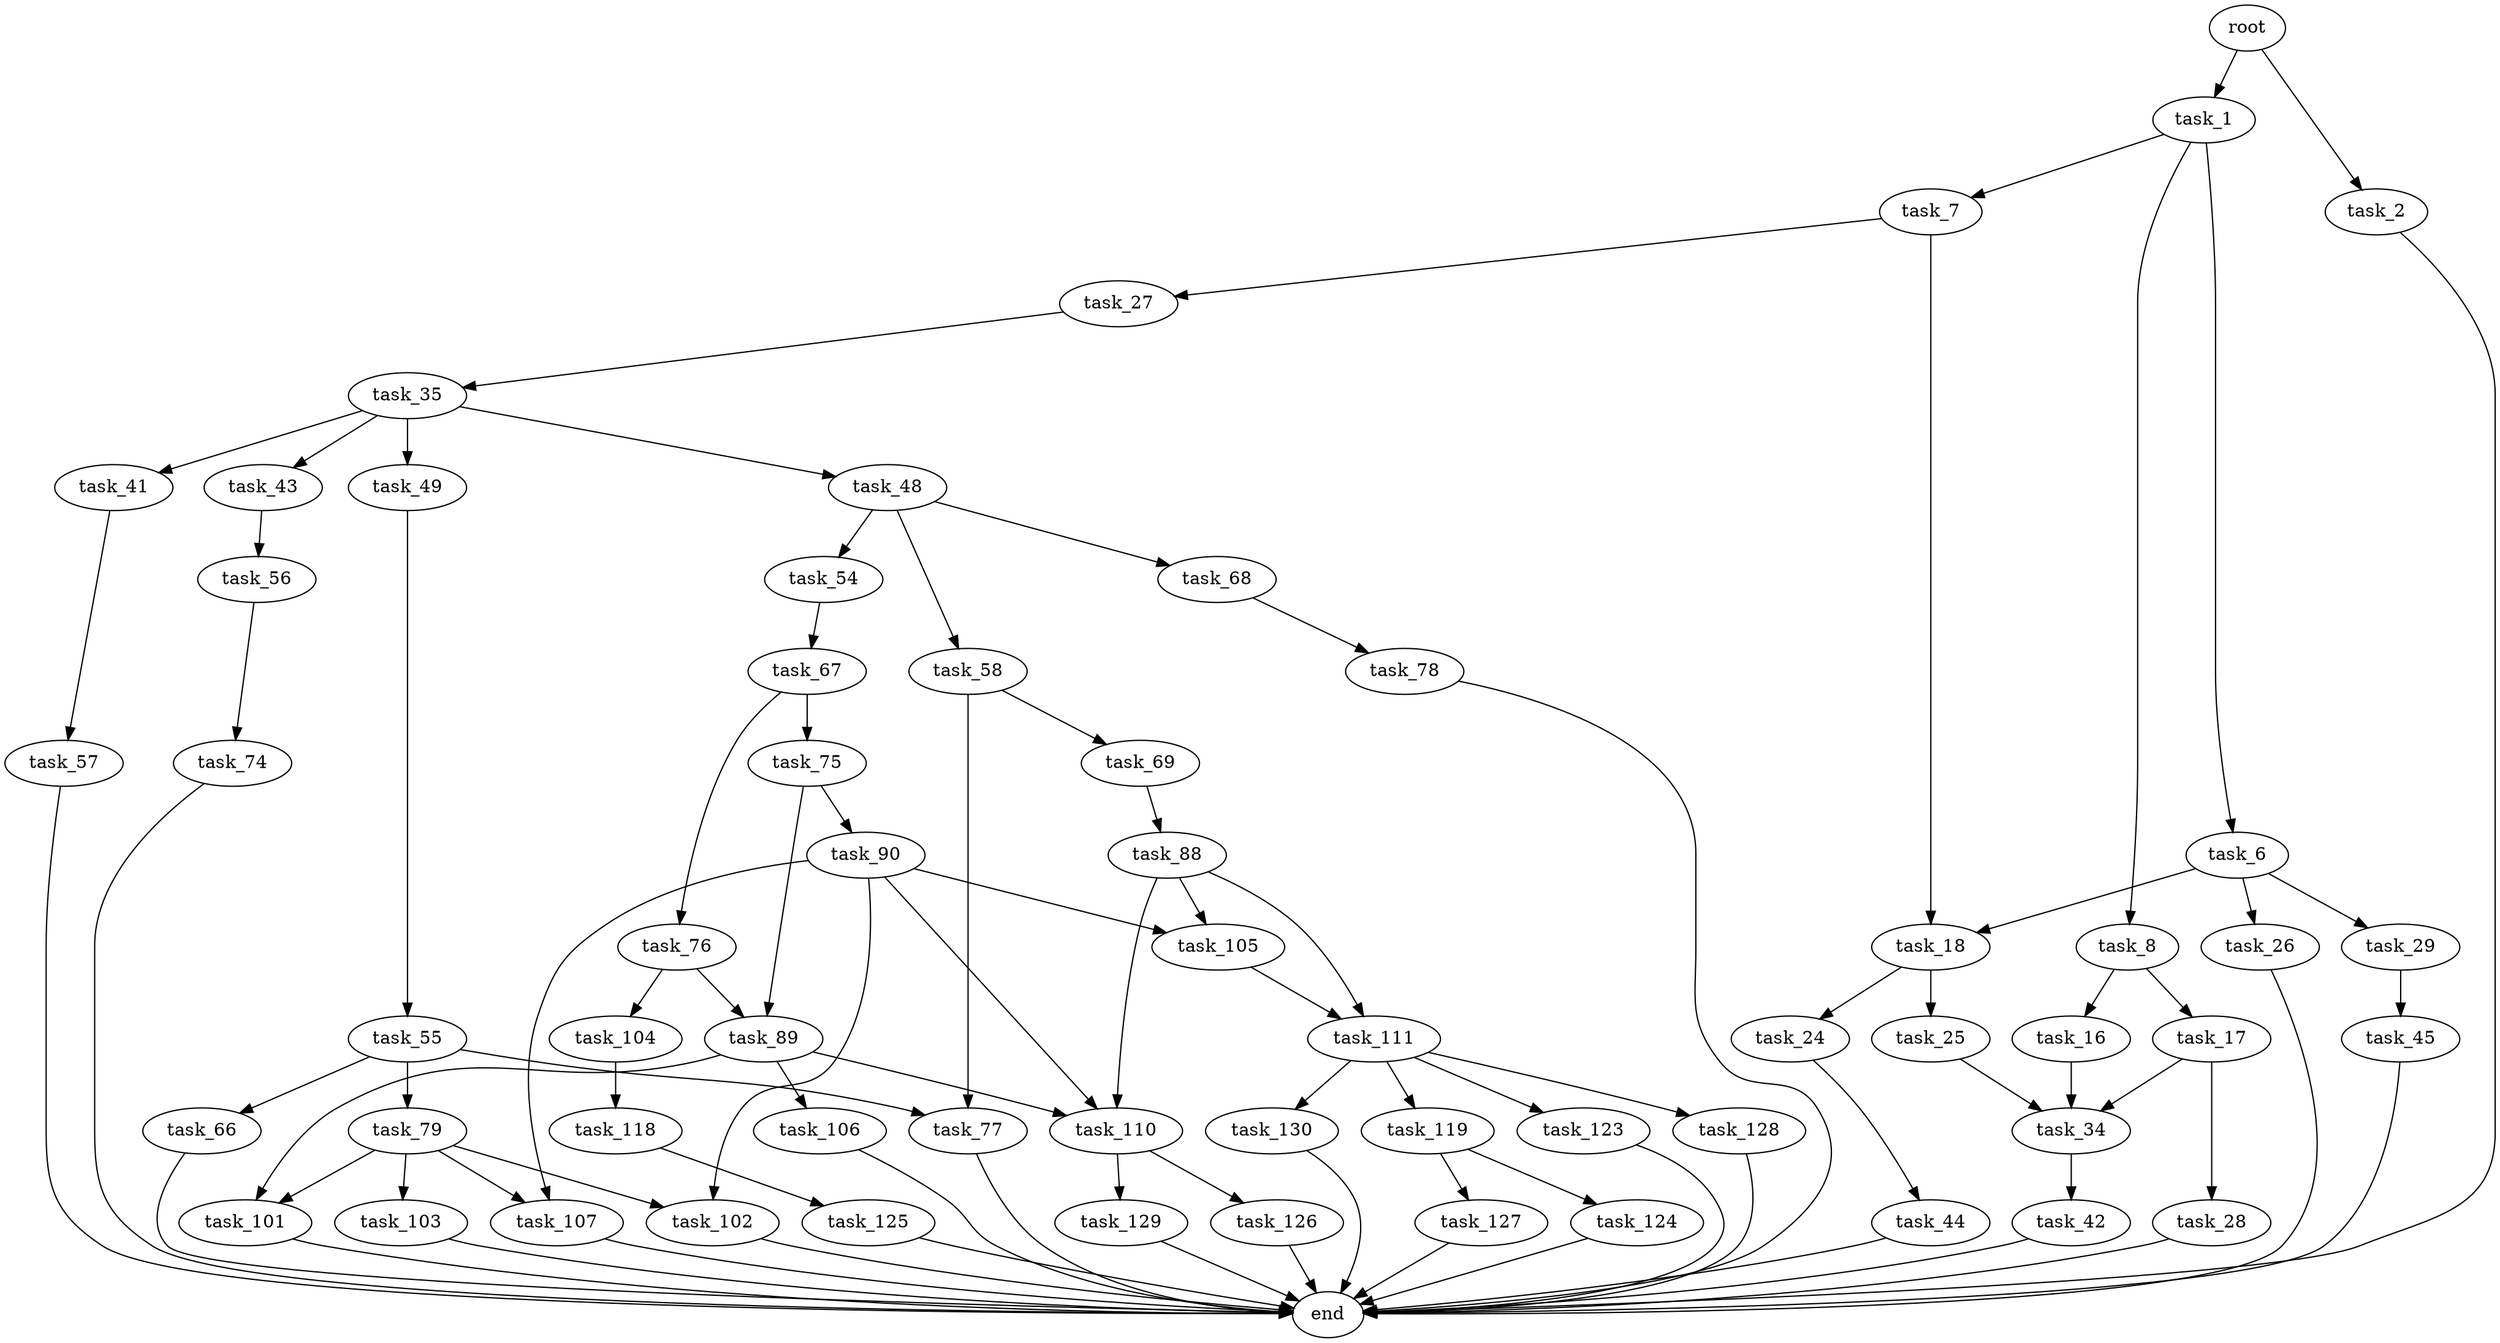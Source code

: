 digraph G {
  root [size="0.000000"];
  task_1 [size="782757789696.000000"];
  task_2 [size="33224447416.000000"];
  task_6 [size="12470956626.000000"];
  task_7 [size="1073741824000.000000"];
  task_8 [size="17916766161.000000"];
  end [size="0.000000"];
  task_18 [size="68719476736.000000"];
  task_26 [size="35328486760.000000"];
  task_29 [size="28991029248.000000"];
  task_27 [size="13293907406.000000"];
  task_16 [size="7388001482.000000"];
  task_17 [size="231928233984.000000"];
  task_34 [size="222189294953.000000"];
  task_28 [size="549755813888.000000"];
  task_24 [size="1073741824000.000000"];
  task_25 [size="195442867908.000000"];
  task_44 [size="38583753444.000000"];
  task_35 [size="814105419868.000000"];
  task_45 [size="8589934592.000000"];
  task_42 [size="378714703744.000000"];
  task_41 [size="28991029248.000000"];
  task_43 [size="347217626132.000000"];
  task_48 [size="28991029248.000000"];
  task_49 [size="283365157088.000000"];
  task_57 [size="8589934592.000000"];
  task_56 [size="549755813888.000000"];
  task_54 [size="231928233984.000000"];
  task_58 [size="36017417719.000000"];
  task_68 [size="549755813888.000000"];
  task_55 [size="14197746908.000000"];
  task_67 [size="9312423659.000000"];
  task_66 [size="398077173020.000000"];
  task_77 [size="28991029248.000000"];
  task_79 [size="32969312266.000000"];
  task_74 [size="231928233984.000000"];
  task_69 [size="309095623304.000000"];
  task_75 [size="782757789696.000000"];
  task_76 [size="368293445632.000000"];
  task_78 [size="483378349057.000000"];
  task_88 [size="6526400721.000000"];
  task_89 [size="28991029248.000000"];
  task_90 [size="956009758.000000"];
  task_104 [size="843506661.000000"];
  task_101 [size="157426804787.000000"];
  task_102 [size="28991029248.000000"];
  task_103 [size="1073741824000.000000"];
  task_107 [size="1700772647.000000"];
  task_105 [size="8589934592.000000"];
  task_110 [size="4046953718.000000"];
  task_111 [size="143215831507.000000"];
  task_106 [size="677786819163.000000"];
  task_118 [size="31755687081.000000"];
  task_126 [size="134217728000.000000"];
  task_129 [size="392287853799.000000"];
  task_119 [size="9048340991.000000"];
  task_123 [size="396476551594.000000"];
  task_128 [size="82171858380.000000"];
  task_130 [size="90420884896.000000"];
  task_125 [size="3707911208.000000"];
  task_124 [size="549755813888.000000"];
  task_127 [size="549755813888.000000"];

  root -> task_1 [size="1.000000"];
  root -> task_2 [size="1.000000"];
  task_1 -> task_6 [size="679477248.000000"];
  task_1 -> task_7 [size="679477248.000000"];
  task_1 -> task_8 [size="679477248.000000"];
  task_2 -> end [size="1.000000"];
  task_6 -> task_18 [size="209715200.000000"];
  task_6 -> task_26 [size="209715200.000000"];
  task_6 -> task_29 [size="209715200.000000"];
  task_7 -> task_18 [size="838860800.000000"];
  task_7 -> task_27 [size="838860800.000000"];
  task_8 -> task_16 [size="33554432.000000"];
  task_8 -> task_17 [size="33554432.000000"];
  task_18 -> task_24 [size="134217728.000000"];
  task_18 -> task_25 [size="134217728.000000"];
  task_26 -> end [size="1.000000"];
  task_29 -> task_45 [size="75497472.000000"];
  task_27 -> task_35 [size="411041792.000000"];
  task_16 -> task_34 [size="679477248.000000"];
  task_17 -> task_28 [size="301989888.000000"];
  task_17 -> task_34 [size="301989888.000000"];
  task_34 -> task_42 [size="301989888.000000"];
  task_28 -> end [size="1.000000"];
  task_24 -> task_44 [size="838860800.000000"];
  task_25 -> task_34 [size="411041792.000000"];
  task_44 -> end [size="1.000000"];
  task_35 -> task_41 [size="536870912.000000"];
  task_35 -> task_43 [size="536870912.000000"];
  task_35 -> task_48 [size="536870912.000000"];
  task_35 -> task_49 [size="536870912.000000"];
  task_45 -> end [size="1.000000"];
  task_42 -> end [size="1.000000"];
  task_41 -> task_57 [size="75497472.000000"];
  task_43 -> task_56 [size="536870912.000000"];
  task_48 -> task_54 [size="75497472.000000"];
  task_48 -> task_58 [size="75497472.000000"];
  task_48 -> task_68 [size="75497472.000000"];
  task_49 -> task_55 [size="536870912.000000"];
  task_57 -> end [size="1.000000"];
  task_56 -> task_74 [size="536870912.000000"];
  task_54 -> task_67 [size="301989888.000000"];
  task_58 -> task_69 [size="838860800.000000"];
  task_58 -> task_77 [size="838860800.000000"];
  task_68 -> task_78 [size="536870912.000000"];
  task_55 -> task_66 [size="301989888.000000"];
  task_55 -> task_77 [size="301989888.000000"];
  task_55 -> task_79 [size="301989888.000000"];
  task_67 -> task_75 [size="209715200.000000"];
  task_67 -> task_76 [size="209715200.000000"];
  task_66 -> end [size="1.000000"];
  task_77 -> end [size="1.000000"];
  task_79 -> task_101 [size="33554432.000000"];
  task_79 -> task_102 [size="33554432.000000"];
  task_79 -> task_103 [size="33554432.000000"];
  task_79 -> task_107 [size="33554432.000000"];
  task_74 -> end [size="1.000000"];
  task_69 -> task_88 [size="536870912.000000"];
  task_75 -> task_89 [size="679477248.000000"];
  task_75 -> task_90 [size="679477248.000000"];
  task_76 -> task_89 [size="411041792.000000"];
  task_76 -> task_104 [size="411041792.000000"];
  task_78 -> end [size="1.000000"];
  task_88 -> task_105 [size="134217728.000000"];
  task_88 -> task_110 [size="134217728.000000"];
  task_88 -> task_111 [size="134217728.000000"];
  task_89 -> task_101 [size="75497472.000000"];
  task_89 -> task_106 [size="75497472.000000"];
  task_89 -> task_110 [size="75497472.000000"];
  task_90 -> task_102 [size="75497472.000000"];
  task_90 -> task_105 [size="75497472.000000"];
  task_90 -> task_107 [size="75497472.000000"];
  task_90 -> task_110 [size="75497472.000000"];
  task_104 -> task_118 [size="33554432.000000"];
  task_101 -> end [size="1.000000"];
  task_102 -> end [size="1.000000"];
  task_103 -> end [size="1.000000"];
  task_107 -> end [size="1.000000"];
  task_105 -> task_111 [size="33554432.000000"];
  task_110 -> task_126 [size="75497472.000000"];
  task_110 -> task_129 [size="75497472.000000"];
  task_111 -> task_119 [size="209715200.000000"];
  task_111 -> task_123 [size="209715200.000000"];
  task_111 -> task_128 [size="209715200.000000"];
  task_111 -> task_130 [size="209715200.000000"];
  task_106 -> end [size="1.000000"];
  task_118 -> task_125 [size="838860800.000000"];
  task_126 -> end [size="1.000000"];
  task_129 -> end [size="1.000000"];
  task_119 -> task_124 [size="679477248.000000"];
  task_119 -> task_127 [size="679477248.000000"];
  task_123 -> end [size="1.000000"];
  task_128 -> end [size="1.000000"];
  task_130 -> end [size="1.000000"];
  task_125 -> end [size="1.000000"];
  task_124 -> end [size="1.000000"];
  task_127 -> end [size="1.000000"];
}
